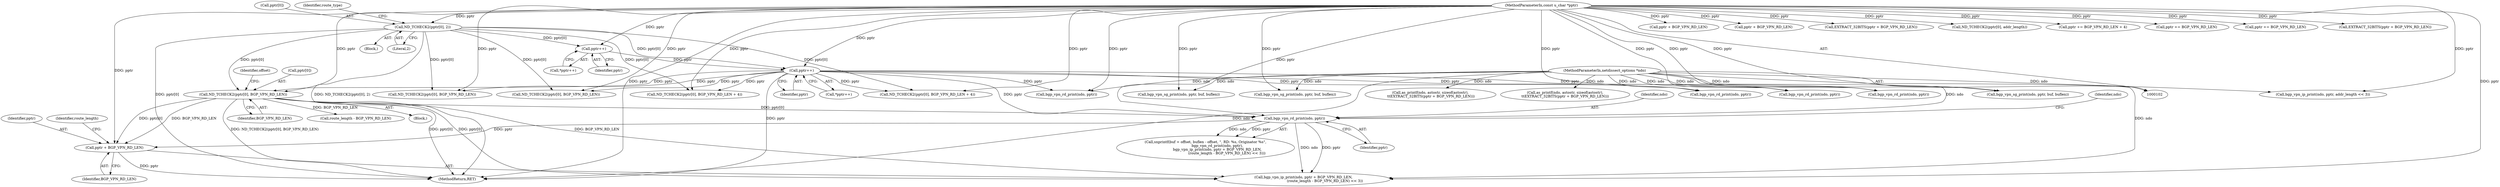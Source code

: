 digraph "0_tcpdump_d515b4b4a300479cdf1a6e0d1bb95bc1f9fee514@pointer" {
"1000164" [label="(Call,pptr + BGP_VPN_RD_LEN)"];
"1000142" [label="(Call,ND_TCHECK2(pptr[0], BGP_VPN_RD_LEN))"];
"1000113" [label="(Call,ND_TCHECK2(pptr[0], 2))"];
"1000104" [label="(MethodParameterIn,const u_char *pptr)"];
"1000126" [label="(Call,pptr++)"];
"1000121" [label="(Call,pptr++)"];
"1000159" [label="(Call,bgp_vpn_rd_print(ndo, pptr))"];
"1000103" [label="(MethodParameterIn,netdissect_options *ndo)"];
"1000166" [label="(Identifier,BGP_VPN_RD_LEN)"];
"1000160" [label="(Identifier,ndo)"];
"1000119" [label="(Identifier,route_type)"];
"1000224" [label="(Call,bgp_vpn_rd_print(ndo, pptr))"];
"1000104" [label="(MethodParameterIn,const u_char *pptr)"];
"1000103" [label="(MethodParameterIn,netdissect_options *ndo)"];
"1000163" [label="(Identifier,ndo)"];
"1000146" [label="(Identifier,BGP_VPN_RD_LEN)"];
"1000202" [label="(Call,pptr + BGP_VPN_RD_LEN)"];
"1000326" [label="(Call,pptr + BGP_VPN_RD_LEN)"];
"1000161" [label="(Identifier,pptr)"];
"1000142" [label="(Call,ND_TCHECK2(pptr[0], BGP_VPN_RD_LEN))"];
"1000201" [label="(Call,EXTRACT_32BITS(pptr + BGP_VPN_RD_LEN))"];
"1000127" [label="(Identifier,pptr)"];
"1000162" [label="(Call,bgp_vpn_ip_print(ndo, pptr + BGP_VPN_RD_LEN,\n                                      (route_length - BGP_VPN_RD_LEN) << 3))"];
"1000320" [label="(Call,as_printf(ndo, astostr, sizeof(astostr),\n \t\tEXTRACT_32BITS(pptr + BGP_VPN_RD_LEN)))"];
"1000317" [label="(Call,bgp_vpn_rd_print(ndo, pptr))"];
"1000122" [label="(Identifier,pptr)"];
"1000232" [label="(Call,bgp_vpn_sg_print(ndo, pptr, buf, buflen))"];
"1000169" [label="(Identifier,route_length)"];
"1000148" [label="(Identifier,offset)"];
"1000107" [label="(Block,)"];
"1000125" [label="(Call,*pptr++)"];
"1000334" [label="(Call,bgp_vpn_sg_print(ndo, pptr, buf, buflen))"];
"1000165" [label="(Identifier,pptr)"];
"1000168" [label="(Call,route_length - BGP_VPN_RD_LEN)"];
"1000140" [label="(Block,)"];
"1000143" [label="(Call,pptr[0])"];
"1000242" [label="(Call,ND_TCHECK2(pptr[0], addr_length))"];
"1000290" [label="(Call,bgp_vpn_sg_print(ndo, pptr, buf, buflen))"];
"1000329" [label="(Call,pptr += BGP_VPN_RD_LEN + 4)"];
"1000159" [label="(Call,bgp_vpn_rd_print(ndo, pptr))"];
"1000196" [label="(Call,as_printf(ndo, astostr, sizeof(astostr),\n\t\tEXTRACT_32BITS(pptr + BGP_VPN_RD_LEN)))"];
"1000174" [label="(Call,ND_TCHECK2(pptr[0], BGP_VPN_RD_LEN + 4))"];
"1000121" [label="(Call,pptr++)"];
"1000164" [label="(Call,pptr + BGP_VPN_RD_LEN)"];
"1000113" [label="(Call,ND_TCHECK2(pptr[0], 2))"];
"1000114" [label="(Call,pptr[0])"];
"1000284" [label="(Call,bgp_vpn_rd_print(ndo, pptr))"];
"1000227" [label="(Call,pptr += BGP_VPN_RD_LEN)"];
"1000151" [label="(Call,snprintf(buf + offset, buflen - offset, \", RD: %s, Originator %s\",\n                     bgp_vpn_rd_print(ndo, pptr),\n                     bgp_vpn_ip_print(ndo, pptr + BGP_VPN_RD_LEN,\n                                      (route_length - BGP_VPN_RD_LEN) << 3)))"];
"1000287" [label="(Call,pptr += BGP_VPN_RD_LEN)"];
"1000126" [label="(Call,pptr++)"];
"1000259" [label="(Call,bgp_vpn_ip_print(ndo, pptr, addr_length << 3))"];
"1000325" [label="(Call,EXTRACT_32BITS(pptr + BGP_VPN_RD_LEN))"];
"1000193" [label="(Call,bgp_vpn_rd_print(ndo, pptr))"];
"1000120" [label="(Call,*pptr++)"];
"1000207" [label="(Call,ND_TCHECK2(pptr[0], BGP_VPN_RD_LEN))"];
"1000267" [label="(Call,ND_TCHECK2(pptr[0], BGP_VPN_RD_LEN))"];
"1000351" [label="(MethodReturn,RET)"];
"1000298" [label="(Call,ND_TCHECK2(pptr[0], BGP_VPN_RD_LEN + 4))"];
"1000117" [label="(Literal,2)"];
"1000164" -> "1000162"  [label="AST: "];
"1000164" -> "1000166"  [label="CFG: "];
"1000165" -> "1000164"  [label="AST: "];
"1000166" -> "1000164"  [label="AST: "];
"1000169" -> "1000164"  [label="CFG: "];
"1000164" -> "1000351"  [label="DDG: pptr"];
"1000142" -> "1000164"  [label="DDG: pptr[0]"];
"1000142" -> "1000164"  [label="DDG: BGP_VPN_RD_LEN"];
"1000159" -> "1000164"  [label="DDG: pptr"];
"1000104" -> "1000164"  [label="DDG: pptr"];
"1000142" -> "1000140"  [label="AST: "];
"1000142" -> "1000146"  [label="CFG: "];
"1000143" -> "1000142"  [label="AST: "];
"1000146" -> "1000142"  [label="AST: "];
"1000148" -> "1000142"  [label="CFG: "];
"1000142" -> "1000351"  [label="DDG: ND_TCHECK2(pptr[0], BGP_VPN_RD_LEN)"];
"1000142" -> "1000351"  [label="DDG: pptr[0]"];
"1000113" -> "1000142"  [label="DDG: pptr[0]"];
"1000126" -> "1000142"  [label="DDG: pptr"];
"1000104" -> "1000142"  [label="DDG: pptr"];
"1000142" -> "1000159"  [label="DDG: pptr[0]"];
"1000142" -> "1000162"  [label="DDG: pptr[0]"];
"1000142" -> "1000162"  [label="DDG: BGP_VPN_RD_LEN"];
"1000142" -> "1000168"  [label="DDG: BGP_VPN_RD_LEN"];
"1000113" -> "1000107"  [label="AST: "];
"1000113" -> "1000117"  [label="CFG: "];
"1000114" -> "1000113"  [label="AST: "];
"1000117" -> "1000113"  [label="AST: "];
"1000119" -> "1000113"  [label="CFG: "];
"1000113" -> "1000351"  [label="DDG: pptr[0]"];
"1000113" -> "1000351"  [label="DDG: ND_TCHECK2(pptr[0], 2)"];
"1000104" -> "1000113"  [label="DDG: pptr"];
"1000113" -> "1000121"  [label="DDG: pptr[0]"];
"1000113" -> "1000126"  [label="DDG: pptr[0]"];
"1000113" -> "1000174"  [label="DDG: pptr[0]"];
"1000113" -> "1000207"  [label="DDG: pptr[0]"];
"1000113" -> "1000267"  [label="DDG: pptr[0]"];
"1000113" -> "1000298"  [label="DDG: pptr[0]"];
"1000104" -> "1000102"  [label="AST: "];
"1000104" -> "1000351"  [label="DDG: pptr"];
"1000104" -> "1000121"  [label="DDG: pptr"];
"1000104" -> "1000126"  [label="DDG: pptr"];
"1000104" -> "1000159"  [label="DDG: pptr"];
"1000104" -> "1000162"  [label="DDG: pptr"];
"1000104" -> "1000174"  [label="DDG: pptr"];
"1000104" -> "1000193"  [label="DDG: pptr"];
"1000104" -> "1000201"  [label="DDG: pptr"];
"1000104" -> "1000202"  [label="DDG: pptr"];
"1000104" -> "1000207"  [label="DDG: pptr"];
"1000104" -> "1000224"  [label="DDG: pptr"];
"1000104" -> "1000227"  [label="DDG: pptr"];
"1000104" -> "1000232"  [label="DDG: pptr"];
"1000104" -> "1000242"  [label="DDG: pptr"];
"1000104" -> "1000259"  [label="DDG: pptr"];
"1000104" -> "1000267"  [label="DDG: pptr"];
"1000104" -> "1000284"  [label="DDG: pptr"];
"1000104" -> "1000287"  [label="DDG: pptr"];
"1000104" -> "1000290"  [label="DDG: pptr"];
"1000104" -> "1000298"  [label="DDG: pptr"];
"1000104" -> "1000317"  [label="DDG: pptr"];
"1000104" -> "1000325"  [label="DDG: pptr"];
"1000104" -> "1000326"  [label="DDG: pptr"];
"1000104" -> "1000329"  [label="DDG: pptr"];
"1000104" -> "1000334"  [label="DDG: pptr"];
"1000126" -> "1000125"  [label="AST: "];
"1000126" -> "1000127"  [label="CFG: "];
"1000127" -> "1000126"  [label="AST: "];
"1000125" -> "1000126"  [label="CFG: "];
"1000126" -> "1000351"  [label="DDG: pptr"];
"1000121" -> "1000126"  [label="DDG: pptr"];
"1000126" -> "1000159"  [label="DDG: pptr"];
"1000126" -> "1000174"  [label="DDG: pptr"];
"1000126" -> "1000193"  [label="DDG: pptr"];
"1000126" -> "1000207"  [label="DDG: pptr"];
"1000126" -> "1000224"  [label="DDG: pptr"];
"1000126" -> "1000267"  [label="DDG: pptr"];
"1000126" -> "1000284"  [label="DDG: pptr"];
"1000126" -> "1000298"  [label="DDG: pptr"];
"1000126" -> "1000317"  [label="DDG: pptr"];
"1000121" -> "1000120"  [label="AST: "];
"1000121" -> "1000122"  [label="CFG: "];
"1000122" -> "1000121"  [label="AST: "];
"1000120" -> "1000121"  [label="CFG: "];
"1000159" -> "1000151"  [label="AST: "];
"1000159" -> "1000161"  [label="CFG: "];
"1000160" -> "1000159"  [label="AST: "];
"1000161" -> "1000159"  [label="AST: "];
"1000163" -> "1000159"  [label="CFG: "];
"1000159" -> "1000151"  [label="DDG: ndo"];
"1000159" -> "1000151"  [label="DDG: pptr"];
"1000103" -> "1000159"  [label="DDG: ndo"];
"1000159" -> "1000162"  [label="DDG: ndo"];
"1000159" -> "1000162"  [label="DDG: pptr"];
"1000103" -> "1000102"  [label="AST: "];
"1000103" -> "1000351"  [label="DDG: ndo"];
"1000103" -> "1000162"  [label="DDG: ndo"];
"1000103" -> "1000193"  [label="DDG: ndo"];
"1000103" -> "1000196"  [label="DDG: ndo"];
"1000103" -> "1000224"  [label="DDG: ndo"];
"1000103" -> "1000232"  [label="DDG: ndo"];
"1000103" -> "1000259"  [label="DDG: ndo"];
"1000103" -> "1000284"  [label="DDG: ndo"];
"1000103" -> "1000290"  [label="DDG: ndo"];
"1000103" -> "1000317"  [label="DDG: ndo"];
"1000103" -> "1000320"  [label="DDG: ndo"];
"1000103" -> "1000334"  [label="DDG: ndo"];
}
